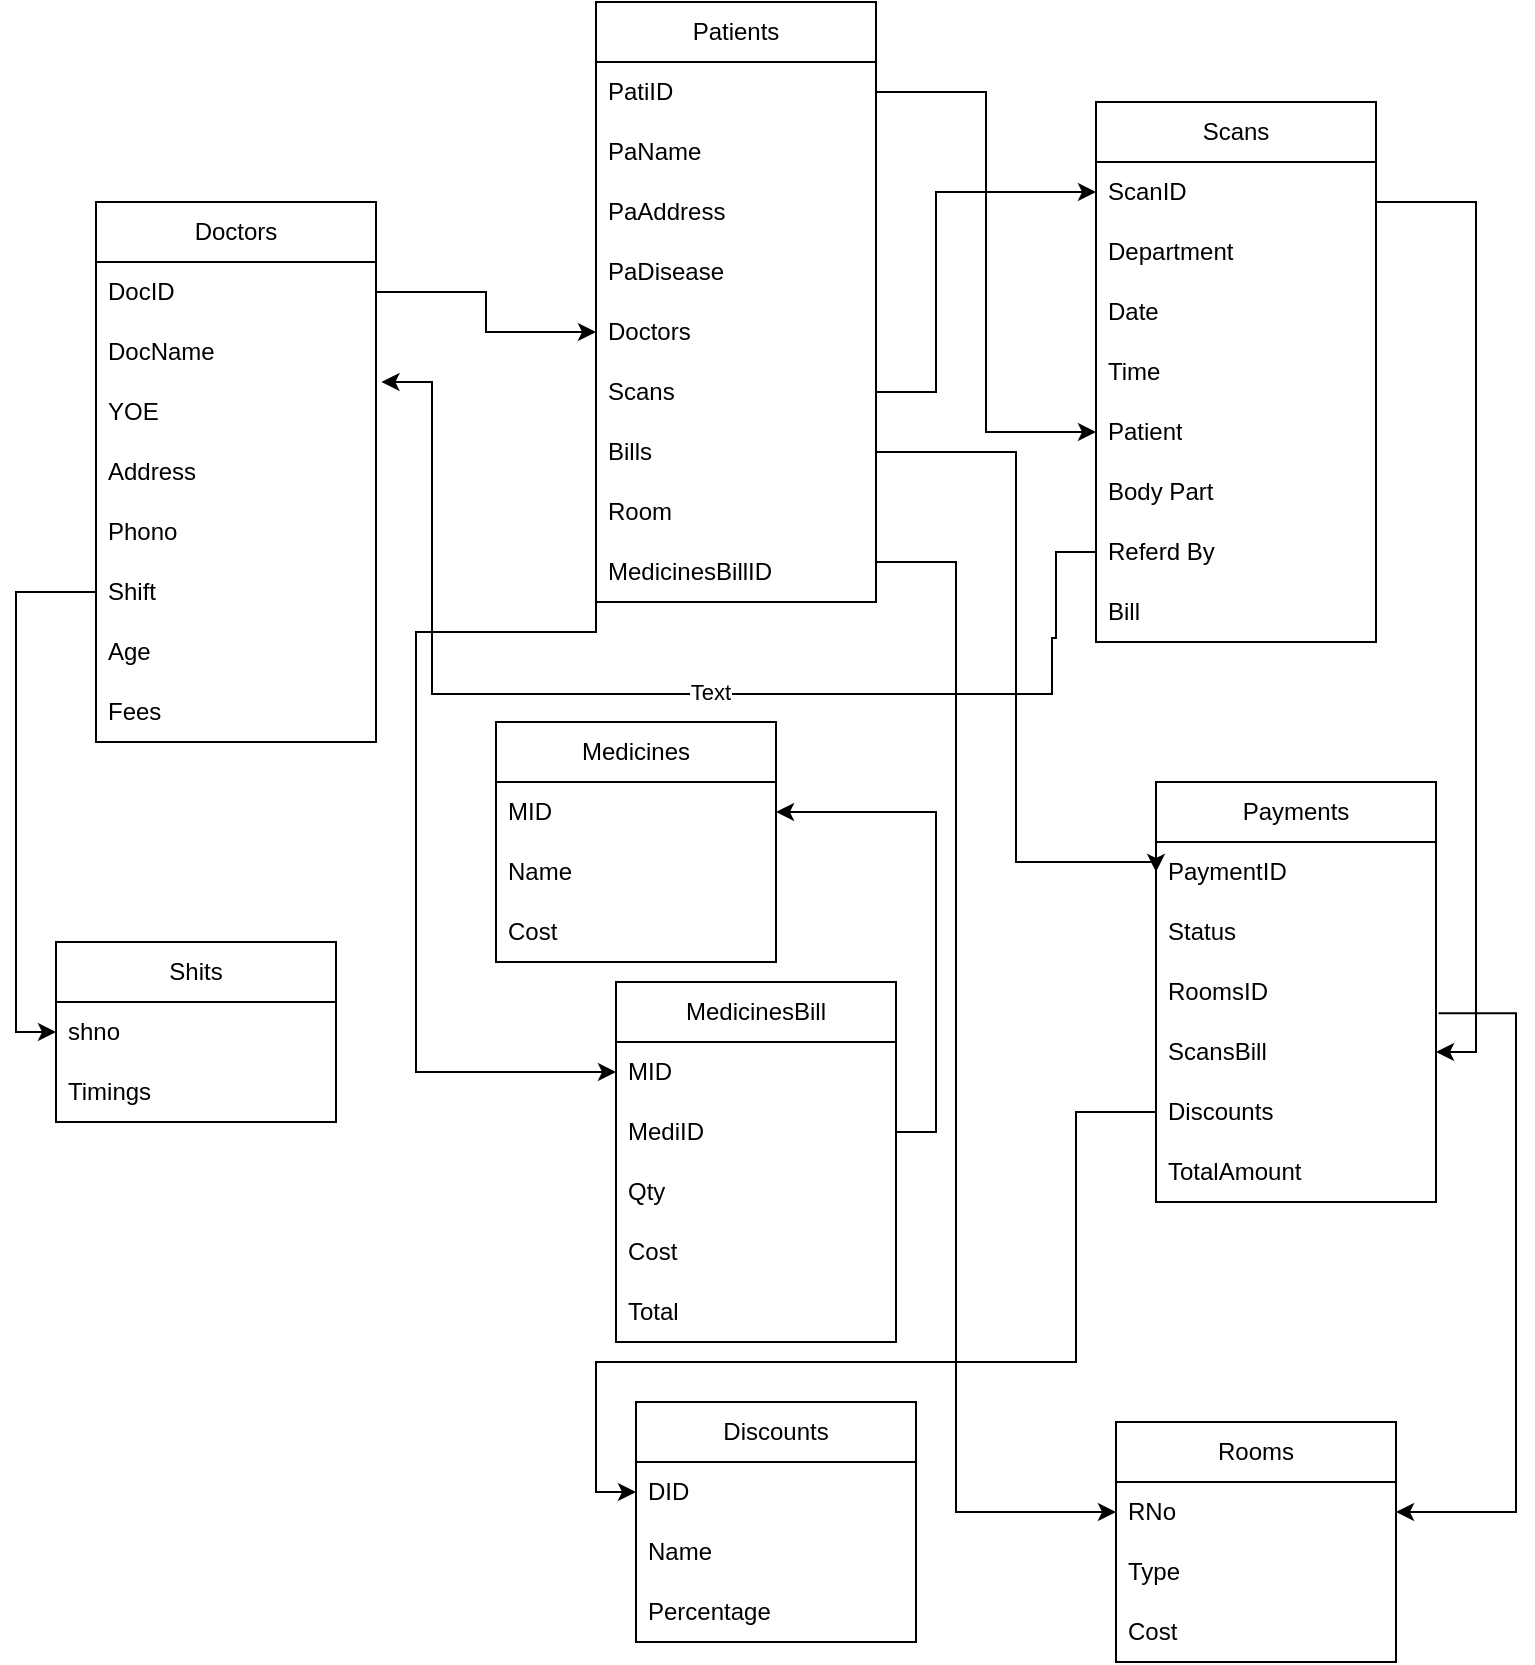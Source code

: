 <mxfile version="28.2.7">
  <diagram name="Page-1" id="f5WKg6hcETpiNN1GW2vq">
    <mxGraphModel dx="1303" dy="703" grid="1" gridSize="10" guides="1" tooltips="1" connect="1" arrows="1" fold="1" page="1" pageScale="1" pageWidth="850" pageHeight="1100" math="0" shadow="0">
      <root>
        <mxCell id="0" />
        <mxCell id="1" parent="0" />
        <mxCell id="CfK3OcTIwlKYLgxLBEcn-1" value="Doctors" style="swimlane;fontStyle=0;childLayout=stackLayout;horizontal=1;startSize=30;horizontalStack=0;resizeParent=1;resizeParentMax=0;resizeLast=0;collapsible=1;marginBottom=0;whiteSpace=wrap;html=1;" vertex="1" parent="1">
          <mxGeometry x="70" y="150" width="140" height="270" as="geometry" />
        </mxCell>
        <mxCell id="CfK3OcTIwlKYLgxLBEcn-2" value="DocID" style="text;strokeColor=none;fillColor=none;align=left;verticalAlign=middle;spacingLeft=4;spacingRight=4;overflow=hidden;points=[[0,0.5],[1,0.5]];portConstraint=eastwest;rotatable=0;whiteSpace=wrap;html=1;" vertex="1" parent="CfK3OcTIwlKYLgxLBEcn-1">
          <mxGeometry y="30" width="140" height="30" as="geometry" />
        </mxCell>
        <mxCell id="CfK3OcTIwlKYLgxLBEcn-3" value="DocName" style="text;strokeColor=none;fillColor=none;align=left;verticalAlign=middle;spacingLeft=4;spacingRight=4;overflow=hidden;points=[[0,0.5],[1,0.5]];portConstraint=eastwest;rotatable=0;whiteSpace=wrap;html=1;" vertex="1" parent="CfK3OcTIwlKYLgxLBEcn-1">
          <mxGeometry y="60" width="140" height="30" as="geometry" />
        </mxCell>
        <mxCell id="CfK3OcTIwlKYLgxLBEcn-4" value="YOE" style="text;strokeColor=none;fillColor=none;align=left;verticalAlign=middle;spacingLeft=4;spacingRight=4;overflow=hidden;points=[[0,0.5],[1,0.5]];portConstraint=eastwest;rotatable=0;whiteSpace=wrap;html=1;" vertex="1" parent="CfK3OcTIwlKYLgxLBEcn-1">
          <mxGeometry y="90" width="140" height="30" as="geometry" />
        </mxCell>
        <mxCell id="CfK3OcTIwlKYLgxLBEcn-7" value="Address" style="text;strokeColor=none;fillColor=none;align=left;verticalAlign=middle;spacingLeft=4;spacingRight=4;overflow=hidden;points=[[0,0.5],[1,0.5]];portConstraint=eastwest;rotatable=0;whiteSpace=wrap;html=1;" vertex="1" parent="CfK3OcTIwlKYLgxLBEcn-1">
          <mxGeometry y="120" width="140" height="30" as="geometry" />
        </mxCell>
        <mxCell id="CfK3OcTIwlKYLgxLBEcn-14" value="Phono" style="text;strokeColor=none;fillColor=none;align=left;verticalAlign=middle;spacingLeft=4;spacingRight=4;overflow=hidden;points=[[0,0.5],[1,0.5]];portConstraint=eastwest;rotatable=0;whiteSpace=wrap;html=1;" vertex="1" parent="CfK3OcTIwlKYLgxLBEcn-1">
          <mxGeometry y="150" width="140" height="30" as="geometry" />
        </mxCell>
        <mxCell id="CfK3OcTIwlKYLgxLBEcn-6" value="Shift" style="text;strokeColor=none;fillColor=none;align=left;verticalAlign=middle;spacingLeft=4;spacingRight=4;overflow=hidden;points=[[0,0.5],[1,0.5]];portConstraint=eastwest;rotatable=0;whiteSpace=wrap;html=1;" vertex="1" parent="CfK3OcTIwlKYLgxLBEcn-1">
          <mxGeometry y="180" width="140" height="30" as="geometry" />
        </mxCell>
        <mxCell id="CfK3OcTIwlKYLgxLBEcn-15" value="Age" style="text;strokeColor=none;fillColor=none;align=left;verticalAlign=middle;spacingLeft=4;spacingRight=4;overflow=hidden;points=[[0,0.5],[1,0.5]];portConstraint=eastwest;rotatable=0;whiteSpace=wrap;html=1;" vertex="1" parent="CfK3OcTIwlKYLgxLBEcn-1">
          <mxGeometry y="210" width="140" height="30" as="geometry" />
        </mxCell>
        <mxCell id="CfK3OcTIwlKYLgxLBEcn-16" value="Fees" style="text;strokeColor=none;fillColor=none;align=left;verticalAlign=middle;spacingLeft=4;spacingRight=4;overflow=hidden;points=[[0,0.5],[1,0.5]];portConstraint=eastwest;rotatable=0;whiteSpace=wrap;html=1;" vertex="1" parent="CfK3OcTIwlKYLgxLBEcn-1">
          <mxGeometry y="240" width="140" height="30" as="geometry" />
        </mxCell>
        <mxCell id="CfK3OcTIwlKYLgxLBEcn-17" value="Patients" style="swimlane;fontStyle=0;childLayout=stackLayout;horizontal=1;startSize=30;horizontalStack=0;resizeParent=1;resizeParentMax=0;resizeLast=0;collapsible=1;marginBottom=0;whiteSpace=wrap;html=1;" vertex="1" parent="1">
          <mxGeometry x="320" y="50" width="140" height="300" as="geometry" />
        </mxCell>
        <mxCell id="CfK3OcTIwlKYLgxLBEcn-18" value="PatiID" style="text;strokeColor=none;fillColor=none;align=left;verticalAlign=middle;spacingLeft=4;spacingRight=4;overflow=hidden;points=[[0,0.5],[1,0.5]];portConstraint=eastwest;rotatable=0;whiteSpace=wrap;html=1;" vertex="1" parent="CfK3OcTIwlKYLgxLBEcn-17">
          <mxGeometry y="30" width="140" height="30" as="geometry" />
        </mxCell>
        <mxCell id="CfK3OcTIwlKYLgxLBEcn-19" value="PaName" style="text;strokeColor=none;fillColor=none;align=left;verticalAlign=middle;spacingLeft=4;spacingRight=4;overflow=hidden;points=[[0,0.5],[1,0.5]];portConstraint=eastwest;rotatable=0;whiteSpace=wrap;html=1;" vertex="1" parent="CfK3OcTIwlKYLgxLBEcn-17">
          <mxGeometry y="60" width="140" height="30" as="geometry" />
        </mxCell>
        <mxCell id="CfK3OcTIwlKYLgxLBEcn-20" value="PaAddress" style="text;strokeColor=none;fillColor=none;align=left;verticalAlign=middle;spacingLeft=4;spacingRight=4;overflow=hidden;points=[[0,0.5],[1,0.5]];portConstraint=eastwest;rotatable=0;whiteSpace=wrap;html=1;" vertex="1" parent="CfK3OcTIwlKYLgxLBEcn-17">
          <mxGeometry y="90" width="140" height="30" as="geometry" />
        </mxCell>
        <mxCell id="CfK3OcTIwlKYLgxLBEcn-21" value="PaDisease" style="text;strokeColor=none;fillColor=none;align=left;verticalAlign=middle;spacingLeft=4;spacingRight=4;overflow=hidden;points=[[0,0.5],[1,0.5]];portConstraint=eastwest;rotatable=0;whiteSpace=wrap;html=1;" vertex="1" parent="CfK3OcTIwlKYLgxLBEcn-17">
          <mxGeometry y="120" width="140" height="30" as="geometry" />
        </mxCell>
        <mxCell id="CfK3OcTIwlKYLgxLBEcn-74" value="Doctors" style="text;strokeColor=none;fillColor=none;align=left;verticalAlign=middle;spacingLeft=4;spacingRight=4;overflow=hidden;points=[[0,0.5],[1,0.5]];portConstraint=eastwest;rotatable=0;whiteSpace=wrap;html=1;" vertex="1" parent="CfK3OcTIwlKYLgxLBEcn-17">
          <mxGeometry y="150" width="140" height="30" as="geometry" />
        </mxCell>
        <mxCell id="CfK3OcTIwlKYLgxLBEcn-22" value="Scans" style="text;strokeColor=none;fillColor=none;align=left;verticalAlign=middle;spacingLeft=4;spacingRight=4;overflow=hidden;points=[[0,0.5],[1,0.5]];portConstraint=eastwest;rotatable=0;whiteSpace=wrap;html=1;" vertex="1" parent="CfK3OcTIwlKYLgxLBEcn-17">
          <mxGeometry y="180" width="140" height="30" as="geometry" />
        </mxCell>
        <mxCell id="CfK3OcTIwlKYLgxLBEcn-23" value="Bills" style="text;strokeColor=none;fillColor=none;align=left;verticalAlign=middle;spacingLeft=4;spacingRight=4;overflow=hidden;points=[[0,0.5],[1,0.5]];portConstraint=eastwest;rotatable=0;whiteSpace=wrap;html=1;" vertex="1" parent="CfK3OcTIwlKYLgxLBEcn-17">
          <mxGeometry y="210" width="140" height="30" as="geometry" />
        </mxCell>
        <mxCell id="CfK3OcTIwlKYLgxLBEcn-25" value="Room" style="text;strokeColor=none;fillColor=none;align=left;verticalAlign=middle;spacingLeft=4;spacingRight=4;overflow=hidden;points=[[0,0.5],[1,0.5]];portConstraint=eastwest;rotatable=0;whiteSpace=wrap;html=1;" vertex="1" parent="CfK3OcTIwlKYLgxLBEcn-17">
          <mxGeometry y="240" width="140" height="30" as="geometry" />
        </mxCell>
        <mxCell id="CfK3OcTIwlKYLgxLBEcn-92" value="MedicinesBillID" style="text;strokeColor=none;fillColor=none;align=left;verticalAlign=middle;spacingLeft=4;spacingRight=4;overflow=hidden;points=[[0,0.5],[1,0.5]];portConstraint=eastwest;rotatable=0;whiteSpace=wrap;html=1;" vertex="1" parent="CfK3OcTIwlKYLgxLBEcn-17">
          <mxGeometry y="270" width="140" height="30" as="geometry" />
        </mxCell>
        <mxCell id="CfK3OcTIwlKYLgxLBEcn-26" value="Scans" style="swimlane;fontStyle=0;childLayout=stackLayout;horizontal=1;startSize=30;horizontalStack=0;resizeParent=1;resizeParentMax=0;resizeLast=0;collapsible=1;marginBottom=0;whiteSpace=wrap;html=1;" vertex="1" parent="1">
          <mxGeometry x="570" y="100" width="140" height="270" as="geometry" />
        </mxCell>
        <mxCell id="CfK3OcTIwlKYLgxLBEcn-27" value="ScanID" style="text;strokeColor=none;fillColor=none;align=left;verticalAlign=middle;spacingLeft=4;spacingRight=4;overflow=hidden;points=[[0,0.5],[1,0.5]];portConstraint=eastwest;rotatable=0;whiteSpace=wrap;html=1;" vertex="1" parent="CfK3OcTIwlKYLgxLBEcn-26">
          <mxGeometry y="30" width="140" height="30" as="geometry" />
        </mxCell>
        <mxCell id="CfK3OcTIwlKYLgxLBEcn-28" value="Department" style="text;strokeColor=none;fillColor=none;align=left;verticalAlign=middle;spacingLeft=4;spacingRight=4;overflow=hidden;points=[[0,0.5],[1,0.5]];portConstraint=eastwest;rotatable=0;whiteSpace=wrap;html=1;" vertex="1" parent="CfK3OcTIwlKYLgxLBEcn-26">
          <mxGeometry y="60" width="140" height="30" as="geometry" />
        </mxCell>
        <mxCell id="CfK3OcTIwlKYLgxLBEcn-29" value="Date" style="text;strokeColor=none;fillColor=none;align=left;verticalAlign=middle;spacingLeft=4;spacingRight=4;overflow=hidden;points=[[0,0.5],[1,0.5]];portConstraint=eastwest;rotatable=0;whiteSpace=wrap;html=1;" vertex="1" parent="CfK3OcTIwlKYLgxLBEcn-26">
          <mxGeometry y="90" width="140" height="30" as="geometry" />
        </mxCell>
        <mxCell id="CfK3OcTIwlKYLgxLBEcn-30" value="Time" style="text;strokeColor=none;fillColor=none;align=left;verticalAlign=middle;spacingLeft=4;spacingRight=4;overflow=hidden;points=[[0,0.5],[1,0.5]];portConstraint=eastwest;rotatable=0;whiteSpace=wrap;html=1;" vertex="1" parent="CfK3OcTIwlKYLgxLBEcn-26">
          <mxGeometry y="120" width="140" height="30" as="geometry" />
        </mxCell>
        <mxCell id="CfK3OcTIwlKYLgxLBEcn-31" value="Patient" style="text;strokeColor=none;fillColor=none;align=left;verticalAlign=middle;spacingLeft=4;spacingRight=4;overflow=hidden;points=[[0,0.5],[1,0.5]];portConstraint=eastwest;rotatable=0;whiteSpace=wrap;html=1;" vertex="1" parent="CfK3OcTIwlKYLgxLBEcn-26">
          <mxGeometry y="150" width="140" height="30" as="geometry" />
        </mxCell>
        <mxCell id="CfK3OcTIwlKYLgxLBEcn-32" value="Body Part" style="text;strokeColor=none;fillColor=none;align=left;verticalAlign=middle;spacingLeft=4;spacingRight=4;overflow=hidden;points=[[0,0.5],[1,0.5]];portConstraint=eastwest;rotatable=0;whiteSpace=wrap;html=1;" vertex="1" parent="CfK3OcTIwlKYLgxLBEcn-26">
          <mxGeometry y="180" width="140" height="30" as="geometry" />
        </mxCell>
        <mxCell id="CfK3OcTIwlKYLgxLBEcn-33" value="Referd By&amp;nbsp;" style="text;strokeColor=none;fillColor=none;align=left;verticalAlign=middle;spacingLeft=4;spacingRight=4;overflow=hidden;points=[[0,0.5],[1,0.5]];portConstraint=eastwest;rotatable=0;whiteSpace=wrap;html=1;" vertex="1" parent="CfK3OcTIwlKYLgxLBEcn-26">
          <mxGeometry y="210" width="140" height="30" as="geometry" />
        </mxCell>
        <mxCell id="CfK3OcTIwlKYLgxLBEcn-34" value="Bill" style="text;strokeColor=none;fillColor=none;align=left;verticalAlign=middle;spacingLeft=4;spacingRight=4;overflow=hidden;points=[[0,0.5],[1,0.5]];portConstraint=eastwest;rotatable=0;whiteSpace=wrap;html=1;" vertex="1" parent="CfK3OcTIwlKYLgxLBEcn-26">
          <mxGeometry y="240" width="140" height="30" as="geometry" />
        </mxCell>
        <mxCell id="CfK3OcTIwlKYLgxLBEcn-35" value="Payments" style="swimlane;fontStyle=0;childLayout=stackLayout;horizontal=1;startSize=30;horizontalStack=0;resizeParent=1;resizeParentMax=0;resizeLast=0;collapsible=1;marginBottom=0;whiteSpace=wrap;html=1;" vertex="1" parent="1">
          <mxGeometry x="600" y="440" width="140" height="210" as="geometry" />
        </mxCell>
        <mxCell id="CfK3OcTIwlKYLgxLBEcn-36" value="PaymentID" style="text;strokeColor=none;fillColor=none;align=left;verticalAlign=middle;spacingLeft=4;spacingRight=4;overflow=hidden;points=[[0,0.5],[1,0.5]];portConstraint=eastwest;rotatable=0;whiteSpace=wrap;html=1;" vertex="1" parent="CfK3OcTIwlKYLgxLBEcn-35">
          <mxGeometry y="30" width="140" height="30" as="geometry" />
        </mxCell>
        <mxCell id="CfK3OcTIwlKYLgxLBEcn-37" value="Status" style="text;strokeColor=none;fillColor=none;align=left;verticalAlign=middle;spacingLeft=4;spacingRight=4;overflow=hidden;points=[[0,0.5],[1,0.5]];portConstraint=eastwest;rotatable=0;whiteSpace=wrap;html=1;" vertex="1" parent="CfK3OcTIwlKYLgxLBEcn-35">
          <mxGeometry y="60" width="140" height="30" as="geometry" />
        </mxCell>
        <mxCell id="CfK3OcTIwlKYLgxLBEcn-43" value="RoomsID" style="text;strokeColor=none;fillColor=none;align=left;verticalAlign=middle;spacingLeft=4;spacingRight=4;overflow=hidden;points=[[0,0.5],[1,0.5]];portConstraint=eastwest;rotatable=0;whiteSpace=wrap;html=1;" vertex="1" parent="CfK3OcTIwlKYLgxLBEcn-35">
          <mxGeometry y="90" width="140" height="30" as="geometry" />
        </mxCell>
        <mxCell id="CfK3OcTIwlKYLgxLBEcn-44" value="ScansBill" style="text;strokeColor=none;fillColor=none;align=left;verticalAlign=middle;spacingLeft=4;spacingRight=4;overflow=hidden;points=[[0,0.5],[1,0.5]];portConstraint=eastwest;rotatable=0;whiteSpace=wrap;html=1;" vertex="1" parent="CfK3OcTIwlKYLgxLBEcn-35">
          <mxGeometry y="120" width="140" height="30" as="geometry" />
        </mxCell>
        <mxCell id="CfK3OcTIwlKYLgxLBEcn-45" value="Discounts" style="text;strokeColor=none;fillColor=none;align=left;verticalAlign=middle;spacingLeft=4;spacingRight=4;overflow=hidden;points=[[0,0.5],[1,0.5]];portConstraint=eastwest;rotatable=0;whiteSpace=wrap;html=1;" vertex="1" parent="CfK3OcTIwlKYLgxLBEcn-35">
          <mxGeometry y="150" width="140" height="30" as="geometry" />
        </mxCell>
        <mxCell id="CfK3OcTIwlKYLgxLBEcn-38" value="TotalAmount" style="text;strokeColor=none;fillColor=none;align=left;verticalAlign=middle;spacingLeft=4;spacingRight=4;overflow=hidden;points=[[0,0.5],[1,0.5]];portConstraint=eastwest;rotatable=0;whiteSpace=wrap;html=1;" vertex="1" parent="CfK3OcTIwlKYLgxLBEcn-35">
          <mxGeometry y="180" width="140" height="30" as="geometry" />
        </mxCell>
        <mxCell id="CfK3OcTIwlKYLgxLBEcn-46" value="Medicines" style="swimlane;fontStyle=0;childLayout=stackLayout;horizontal=1;startSize=30;horizontalStack=0;resizeParent=1;resizeParentMax=0;resizeLast=0;collapsible=1;marginBottom=0;whiteSpace=wrap;html=1;" vertex="1" parent="1">
          <mxGeometry x="270" y="410" width="140" height="120" as="geometry" />
        </mxCell>
        <mxCell id="CfK3OcTIwlKYLgxLBEcn-47" value="MID" style="text;strokeColor=none;fillColor=none;align=left;verticalAlign=middle;spacingLeft=4;spacingRight=4;overflow=hidden;points=[[0,0.5],[1,0.5]];portConstraint=eastwest;rotatable=0;whiteSpace=wrap;html=1;" vertex="1" parent="CfK3OcTIwlKYLgxLBEcn-46">
          <mxGeometry y="30" width="140" height="30" as="geometry" />
        </mxCell>
        <mxCell id="CfK3OcTIwlKYLgxLBEcn-48" value="Name" style="text;strokeColor=none;fillColor=none;align=left;verticalAlign=middle;spacingLeft=4;spacingRight=4;overflow=hidden;points=[[0,0.5],[1,0.5]];portConstraint=eastwest;rotatable=0;whiteSpace=wrap;html=1;" vertex="1" parent="CfK3OcTIwlKYLgxLBEcn-46">
          <mxGeometry y="60" width="140" height="30" as="geometry" />
        </mxCell>
        <mxCell id="CfK3OcTIwlKYLgxLBEcn-51" value="Cost" style="text;strokeColor=none;fillColor=none;align=left;verticalAlign=middle;spacingLeft=4;spacingRight=4;overflow=hidden;points=[[0,0.5],[1,0.5]];portConstraint=eastwest;rotatable=0;whiteSpace=wrap;html=1;" vertex="1" parent="CfK3OcTIwlKYLgxLBEcn-46">
          <mxGeometry y="90" width="140" height="30" as="geometry" />
        </mxCell>
        <mxCell id="CfK3OcTIwlKYLgxLBEcn-53" value="MedicinesBill" style="swimlane;fontStyle=0;childLayout=stackLayout;horizontal=1;startSize=30;horizontalStack=0;resizeParent=1;resizeParentMax=0;resizeLast=0;collapsible=1;marginBottom=0;whiteSpace=wrap;html=1;" vertex="1" parent="1">
          <mxGeometry x="330" y="540" width="140" height="180" as="geometry" />
        </mxCell>
        <mxCell id="CfK3OcTIwlKYLgxLBEcn-54" value="MID" style="text;strokeColor=none;fillColor=none;align=left;verticalAlign=middle;spacingLeft=4;spacingRight=4;overflow=hidden;points=[[0,0.5],[1,0.5]];portConstraint=eastwest;rotatable=0;whiteSpace=wrap;html=1;" vertex="1" parent="CfK3OcTIwlKYLgxLBEcn-53">
          <mxGeometry y="30" width="140" height="30" as="geometry" />
        </mxCell>
        <mxCell id="CfK3OcTIwlKYLgxLBEcn-55" value="MediID" style="text;strokeColor=none;fillColor=none;align=left;verticalAlign=middle;spacingLeft=4;spacingRight=4;overflow=hidden;points=[[0,0.5],[1,0.5]];portConstraint=eastwest;rotatable=0;whiteSpace=wrap;html=1;" vertex="1" parent="CfK3OcTIwlKYLgxLBEcn-53">
          <mxGeometry y="60" width="140" height="30" as="geometry" />
        </mxCell>
        <mxCell id="CfK3OcTIwlKYLgxLBEcn-61" value="Qty" style="text;strokeColor=none;fillColor=none;align=left;verticalAlign=middle;spacingLeft=4;spacingRight=4;overflow=hidden;points=[[0,0.5],[1,0.5]];portConstraint=eastwest;rotatable=0;whiteSpace=wrap;html=1;" vertex="1" parent="CfK3OcTIwlKYLgxLBEcn-53">
          <mxGeometry y="90" width="140" height="30" as="geometry" />
        </mxCell>
        <mxCell id="CfK3OcTIwlKYLgxLBEcn-97" value="Cost" style="text;strokeColor=none;fillColor=none;align=left;verticalAlign=middle;spacingLeft=4;spacingRight=4;overflow=hidden;points=[[0,0.5],[1,0.5]];portConstraint=eastwest;rotatable=0;whiteSpace=wrap;html=1;" vertex="1" parent="CfK3OcTIwlKYLgxLBEcn-53">
          <mxGeometry y="120" width="140" height="30" as="geometry" />
        </mxCell>
        <mxCell id="CfK3OcTIwlKYLgxLBEcn-56" value="Total" style="text;strokeColor=none;fillColor=none;align=left;verticalAlign=middle;spacingLeft=4;spacingRight=4;overflow=hidden;points=[[0,0.5],[1,0.5]];portConstraint=eastwest;rotatable=0;whiteSpace=wrap;html=1;" vertex="1" parent="CfK3OcTIwlKYLgxLBEcn-53">
          <mxGeometry y="150" width="140" height="30" as="geometry" />
        </mxCell>
        <mxCell id="CfK3OcTIwlKYLgxLBEcn-62" value="Discounts" style="swimlane;fontStyle=0;childLayout=stackLayout;horizontal=1;startSize=30;horizontalStack=0;resizeParent=1;resizeParentMax=0;resizeLast=0;collapsible=1;marginBottom=0;whiteSpace=wrap;html=1;" vertex="1" parent="1">
          <mxGeometry x="340" y="750" width="140" height="120" as="geometry" />
        </mxCell>
        <mxCell id="CfK3OcTIwlKYLgxLBEcn-63" value="DID" style="text;strokeColor=none;fillColor=none;align=left;verticalAlign=middle;spacingLeft=4;spacingRight=4;overflow=hidden;points=[[0,0.5],[1,0.5]];portConstraint=eastwest;rotatable=0;whiteSpace=wrap;html=1;" vertex="1" parent="CfK3OcTIwlKYLgxLBEcn-62">
          <mxGeometry y="30" width="140" height="30" as="geometry" />
        </mxCell>
        <mxCell id="CfK3OcTIwlKYLgxLBEcn-64" value="Name" style="text;strokeColor=none;fillColor=none;align=left;verticalAlign=middle;spacingLeft=4;spacingRight=4;overflow=hidden;points=[[0,0.5],[1,0.5]];portConstraint=eastwest;rotatable=0;whiteSpace=wrap;html=1;" vertex="1" parent="CfK3OcTIwlKYLgxLBEcn-62">
          <mxGeometry y="60" width="140" height="30" as="geometry" />
        </mxCell>
        <mxCell id="CfK3OcTIwlKYLgxLBEcn-65" value="Percentage" style="text;strokeColor=none;fillColor=none;align=left;verticalAlign=middle;spacingLeft=4;spacingRight=4;overflow=hidden;points=[[0,0.5],[1,0.5]];portConstraint=eastwest;rotatable=0;whiteSpace=wrap;html=1;" vertex="1" parent="CfK3OcTIwlKYLgxLBEcn-62">
          <mxGeometry y="90" width="140" height="30" as="geometry" />
        </mxCell>
        <mxCell id="CfK3OcTIwlKYLgxLBEcn-66" value="Rooms" style="swimlane;fontStyle=0;childLayout=stackLayout;horizontal=1;startSize=30;horizontalStack=0;resizeParent=1;resizeParentMax=0;resizeLast=0;collapsible=1;marginBottom=0;whiteSpace=wrap;html=1;" vertex="1" parent="1">
          <mxGeometry x="580" y="760" width="140" height="120" as="geometry" />
        </mxCell>
        <mxCell id="CfK3OcTIwlKYLgxLBEcn-67" value="RNo" style="text;strokeColor=none;fillColor=none;align=left;verticalAlign=middle;spacingLeft=4;spacingRight=4;overflow=hidden;points=[[0,0.5],[1,0.5]];portConstraint=eastwest;rotatable=0;whiteSpace=wrap;html=1;" vertex="1" parent="CfK3OcTIwlKYLgxLBEcn-66">
          <mxGeometry y="30" width="140" height="30" as="geometry" />
        </mxCell>
        <mxCell id="CfK3OcTIwlKYLgxLBEcn-68" value="Type" style="text;strokeColor=none;fillColor=none;align=left;verticalAlign=middle;spacingLeft=4;spacingRight=4;overflow=hidden;points=[[0,0.5],[1,0.5]];portConstraint=eastwest;rotatable=0;whiteSpace=wrap;html=1;" vertex="1" parent="CfK3OcTIwlKYLgxLBEcn-66">
          <mxGeometry y="60" width="140" height="30" as="geometry" />
        </mxCell>
        <mxCell id="CfK3OcTIwlKYLgxLBEcn-69" value="Cost" style="text;strokeColor=none;fillColor=none;align=left;verticalAlign=middle;spacingLeft=4;spacingRight=4;overflow=hidden;points=[[0,0.5],[1,0.5]];portConstraint=eastwest;rotatable=0;whiteSpace=wrap;html=1;" vertex="1" parent="CfK3OcTIwlKYLgxLBEcn-66">
          <mxGeometry y="90" width="140" height="30" as="geometry" />
        </mxCell>
        <mxCell id="CfK3OcTIwlKYLgxLBEcn-70" value="Shits" style="swimlane;fontStyle=0;childLayout=stackLayout;horizontal=1;startSize=30;horizontalStack=0;resizeParent=1;resizeParentMax=0;resizeLast=0;collapsible=1;marginBottom=0;whiteSpace=wrap;html=1;" vertex="1" parent="1">
          <mxGeometry x="50" y="520" width="140" height="90" as="geometry" />
        </mxCell>
        <mxCell id="CfK3OcTIwlKYLgxLBEcn-71" value="shno" style="text;strokeColor=none;fillColor=none;align=left;verticalAlign=middle;spacingLeft=4;spacingRight=4;overflow=hidden;points=[[0,0.5],[1,0.5]];portConstraint=eastwest;rotatable=0;whiteSpace=wrap;html=1;" vertex="1" parent="CfK3OcTIwlKYLgxLBEcn-70">
          <mxGeometry y="30" width="140" height="30" as="geometry" />
        </mxCell>
        <mxCell id="CfK3OcTIwlKYLgxLBEcn-72" value="Timings" style="text;strokeColor=none;fillColor=none;align=left;verticalAlign=middle;spacingLeft=4;spacingRight=4;overflow=hidden;points=[[0,0.5],[1,0.5]];portConstraint=eastwest;rotatable=0;whiteSpace=wrap;html=1;" vertex="1" parent="CfK3OcTIwlKYLgxLBEcn-70">
          <mxGeometry y="60" width="140" height="30" as="geometry" />
        </mxCell>
        <mxCell id="CfK3OcTIwlKYLgxLBEcn-76" style="edgeStyle=orthogonalEdgeStyle;rounded=0;orthogonalLoop=1;jettySize=auto;html=1;exitX=1;exitY=0.5;exitDx=0;exitDy=0;entryX=0;entryY=0.5;entryDx=0;entryDy=0;" edge="1" parent="1" source="CfK3OcTIwlKYLgxLBEcn-2" target="CfK3OcTIwlKYLgxLBEcn-74">
          <mxGeometry relative="1" as="geometry" />
        </mxCell>
        <mxCell id="CfK3OcTIwlKYLgxLBEcn-78" style="edgeStyle=orthogonalEdgeStyle;rounded=0;orthogonalLoop=1;jettySize=auto;html=1;exitX=1;exitY=0.5;exitDx=0;exitDy=0;entryX=0;entryY=0.5;entryDx=0;entryDy=0;" edge="1" parent="1" source="CfK3OcTIwlKYLgxLBEcn-23" target="CfK3OcTIwlKYLgxLBEcn-36">
          <mxGeometry relative="1" as="geometry">
            <mxPoint x="580" y="500" as="targetPoint" />
            <Array as="points">
              <mxPoint x="530" y="275" />
              <mxPoint x="530" y="480" />
              <mxPoint x="600" y="480" />
            </Array>
          </mxGeometry>
        </mxCell>
        <mxCell id="CfK3OcTIwlKYLgxLBEcn-82" style="edgeStyle=orthogonalEdgeStyle;rounded=0;orthogonalLoop=1;jettySize=auto;html=1;entryX=0;entryY=0.5;entryDx=0;entryDy=0;" edge="1" parent="1" target="CfK3OcTIwlKYLgxLBEcn-67">
          <mxGeometry relative="1" as="geometry">
            <mxPoint x="460" y="330" as="sourcePoint" />
            <mxPoint x="590" y="510" as="targetPoint" />
            <Array as="points">
              <mxPoint x="500" y="330" />
              <mxPoint x="500" y="805" />
            </Array>
          </mxGeometry>
        </mxCell>
        <mxCell id="CfK3OcTIwlKYLgxLBEcn-83" style="edgeStyle=orthogonalEdgeStyle;rounded=0;orthogonalLoop=1;jettySize=auto;html=1;entryX=0;entryY=0.5;entryDx=0;entryDy=0;exitX=1;exitY=0.5;exitDx=0;exitDy=0;" edge="1" parent="1" source="CfK3OcTIwlKYLgxLBEcn-22" target="CfK3OcTIwlKYLgxLBEcn-27">
          <mxGeometry relative="1" as="geometry">
            <mxPoint x="470" y="200" as="sourcePoint" />
            <mxPoint x="590" y="675" as="targetPoint" />
            <Array as="points">
              <mxPoint x="490" y="245" />
              <mxPoint x="490" y="145" />
            </Array>
          </mxGeometry>
        </mxCell>
        <mxCell id="CfK3OcTIwlKYLgxLBEcn-85" style="edgeStyle=orthogonalEdgeStyle;rounded=0;orthogonalLoop=1;jettySize=auto;html=1;exitX=0;exitY=0.5;exitDx=0;exitDy=0;entryX=0;entryY=0.5;entryDx=0;entryDy=0;" edge="1" parent="1" source="CfK3OcTIwlKYLgxLBEcn-6" target="CfK3OcTIwlKYLgxLBEcn-71">
          <mxGeometry relative="1" as="geometry">
            <mxPoint x="60" y="400" as="sourcePoint" />
            <mxPoint x="170" y="420" as="targetPoint" />
          </mxGeometry>
        </mxCell>
        <mxCell id="CfK3OcTIwlKYLgxLBEcn-87" style="edgeStyle=orthogonalEdgeStyle;rounded=0;orthogonalLoop=1;jettySize=auto;html=1;exitX=1;exitY=0.5;exitDx=0;exitDy=0;entryX=0;entryY=0.5;entryDx=0;entryDy=0;" edge="1" parent="1" source="CfK3OcTIwlKYLgxLBEcn-18" target="CfK3OcTIwlKYLgxLBEcn-31">
          <mxGeometry relative="1" as="geometry">
            <mxPoint x="520" y="110" as="sourcePoint" />
            <mxPoint x="500" y="330" as="targetPoint" />
          </mxGeometry>
        </mxCell>
        <mxCell id="CfK3OcTIwlKYLgxLBEcn-88" style="edgeStyle=orthogonalEdgeStyle;rounded=0;orthogonalLoop=1;jettySize=auto;html=1;entryX=1;entryY=0.5;entryDx=0;entryDy=0;" edge="1" parent="1" target="CfK3OcTIwlKYLgxLBEcn-44">
          <mxGeometry relative="1" as="geometry">
            <mxPoint x="710" y="160" as="sourcePoint" />
            <mxPoint x="770" y="570" as="targetPoint" />
            <Array as="points">
              <mxPoint x="710" y="150" />
              <mxPoint x="760" y="150" />
              <mxPoint x="760" y="575" />
            </Array>
          </mxGeometry>
        </mxCell>
        <mxCell id="CfK3OcTIwlKYLgxLBEcn-89" style="edgeStyle=orthogonalEdgeStyle;rounded=0;orthogonalLoop=1;jettySize=auto;html=1;exitX=1.009;exitY=0.853;exitDx=0;exitDy=0;entryX=1;entryY=0.5;entryDx=0;entryDy=0;exitPerimeter=0;" edge="1" parent="1" source="CfK3OcTIwlKYLgxLBEcn-43" target="CfK3OcTIwlKYLgxLBEcn-67">
          <mxGeometry relative="1" as="geometry">
            <mxPoint x="800" y="550" as="sourcePoint" />
            <mxPoint x="780" y="770" as="targetPoint" />
            <Array as="points">
              <mxPoint x="780" y="556" />
              <mxPoint x="780" y="805" />
            </Array>
          </mxGeometry>
        </mxCell>
        <mxCell id="CfK3OcTIwlKYLgxLBEcn-91" style="edgeStyle=orthogonalEdgeStyle;rounded=0;orthogonalLoop=1;jettySize=auto;html=1;exitX=0;exitY=0.5;exitDx=0;exitDy=0;entryX=0;entryY=0.5;entryDx=0;entryDy=0;" edge="1" parent="1" source="CfK3OcTIwlKYLgxLBEcn-45" target="CfK3OcTIwlKYLgxLBEcn-63">
          <mxGeometry relative="1" as="geometry">
            <mxPoint x="260" y="770" as="sourcePoint" />
            <mxPoint x="240" y="990" as="targetPoint" />
            <Array as="points">
              <mxPoint x="560" y="605" />
              <mxPoint x="560" y="730" />
              <mxPoint x="320" y="730" />
              <mxPoint x="320" y="795" />
            </Array>
          </mxGeometry>
        </mxCell>
        <mxCell id="CfK3OcTIwlKYLgxLBEcn-86" style="edgeStyle=orthogonalEdgeStyle;rounded=0;orthogonalLoop=1;jettySize=auto;html=1;exitX=0;exitY=0.5;exitDx=0;exitDy=0;entryX=1.036;entryY=0.786;entryDx=0;entryDy=0;entryPerimeter=0;" edge="1" parent="1" source="CfK3OcTIwlKYLgxLBEcn-33">
          <mxGeometry relative="1" as="geometry">
            <mxPoint x="567.27" y="368.83" as="sourcePoint" />
            <mxPoint x="212.73" y="240.0" as="targetPoint" />
            <Array as="points">
              <mxPoint x="550" y="325" />
              <mxPoint x="550" y="368" />
              <mxPoint x="548" y="368" />
              <mxPoint x="548" y="396" />
              <mxPoint x="238" y="396" />
              <mxPoint x="238" y="240" />
            </Array>
          </mxGeometry>
        </mxCell>
        <mxCell id="CfK3OcTIwlKYLgxLBEcn-93" value="Text" style="edgeLabel;html=1;align=center;verticalAlign=middle;resizable=0;points=[];" vertex="1" connectable="0" parent="CfK3OcTIwlKYLgxLBEcn-86">
          <mxGeometry x="-0.097" y="-1" relative="1" as="geometry">
            <mxPoint as="offset" />
          </mxGeometry>
        </mxCell>
        <mxCell id="CfK3OcTIwlKYLgxLBEcn-95" style="edgeStyle=orthogonalEdgeStyle;rounded=0;orthogonalLoop=1;jettySize=auto;html=1;exitX=0;exitY=0.5;exitDx=0;exitDy=0;entryX=0;entryY=0.5;entryDx=0;entryDy=0;" edge="1" parent="1" source="CfK3OcTIwlKYLgxLBEcn-92" target="CfK3OcTIwlKYLgxLBEcn-54">
          <mxGeometry relative="1" as="geometry">
            <mxPoint x="220" y="660" as="sourcePoint" />
            <mxPoint x="200" y="880" as="targetPoint" />
            <Array as="points">
              <mxPoint x="230" y="365" />
              <mxPoint x="230" y="585" />
            </Array>
          </mxGeometry>
        </mxCell>
        <mxCell id="CfK3OcTIwlKYLgxLBEcn-96" style="edgeStyle=orthogonalEdgeStyle;rounded=0;orthogonalLoop=1;jettySize=auto;html=1;exitX=1;exitY=0.5;exitDx=0;exitDy=0;entryX=1;entryY=0.5;entryDx=0;entryDy=0;" edge="1" parent="1" source="CfK3OcTIwlKYLgxLBEcn-55" target="CfK3OcTIwlKYLgxLBEcn-47">
          <mxGeometry relative="1" as="geometry">
            <mxPoint x="230" y="670" as="sourcePoint" />
            <mxPoint x="210" y="890" as="targetPoint" />
          </mxGeometry>
        </mxCell>
      </root>
    </mxGraphModel>
  </diagram>
</mxfile>

